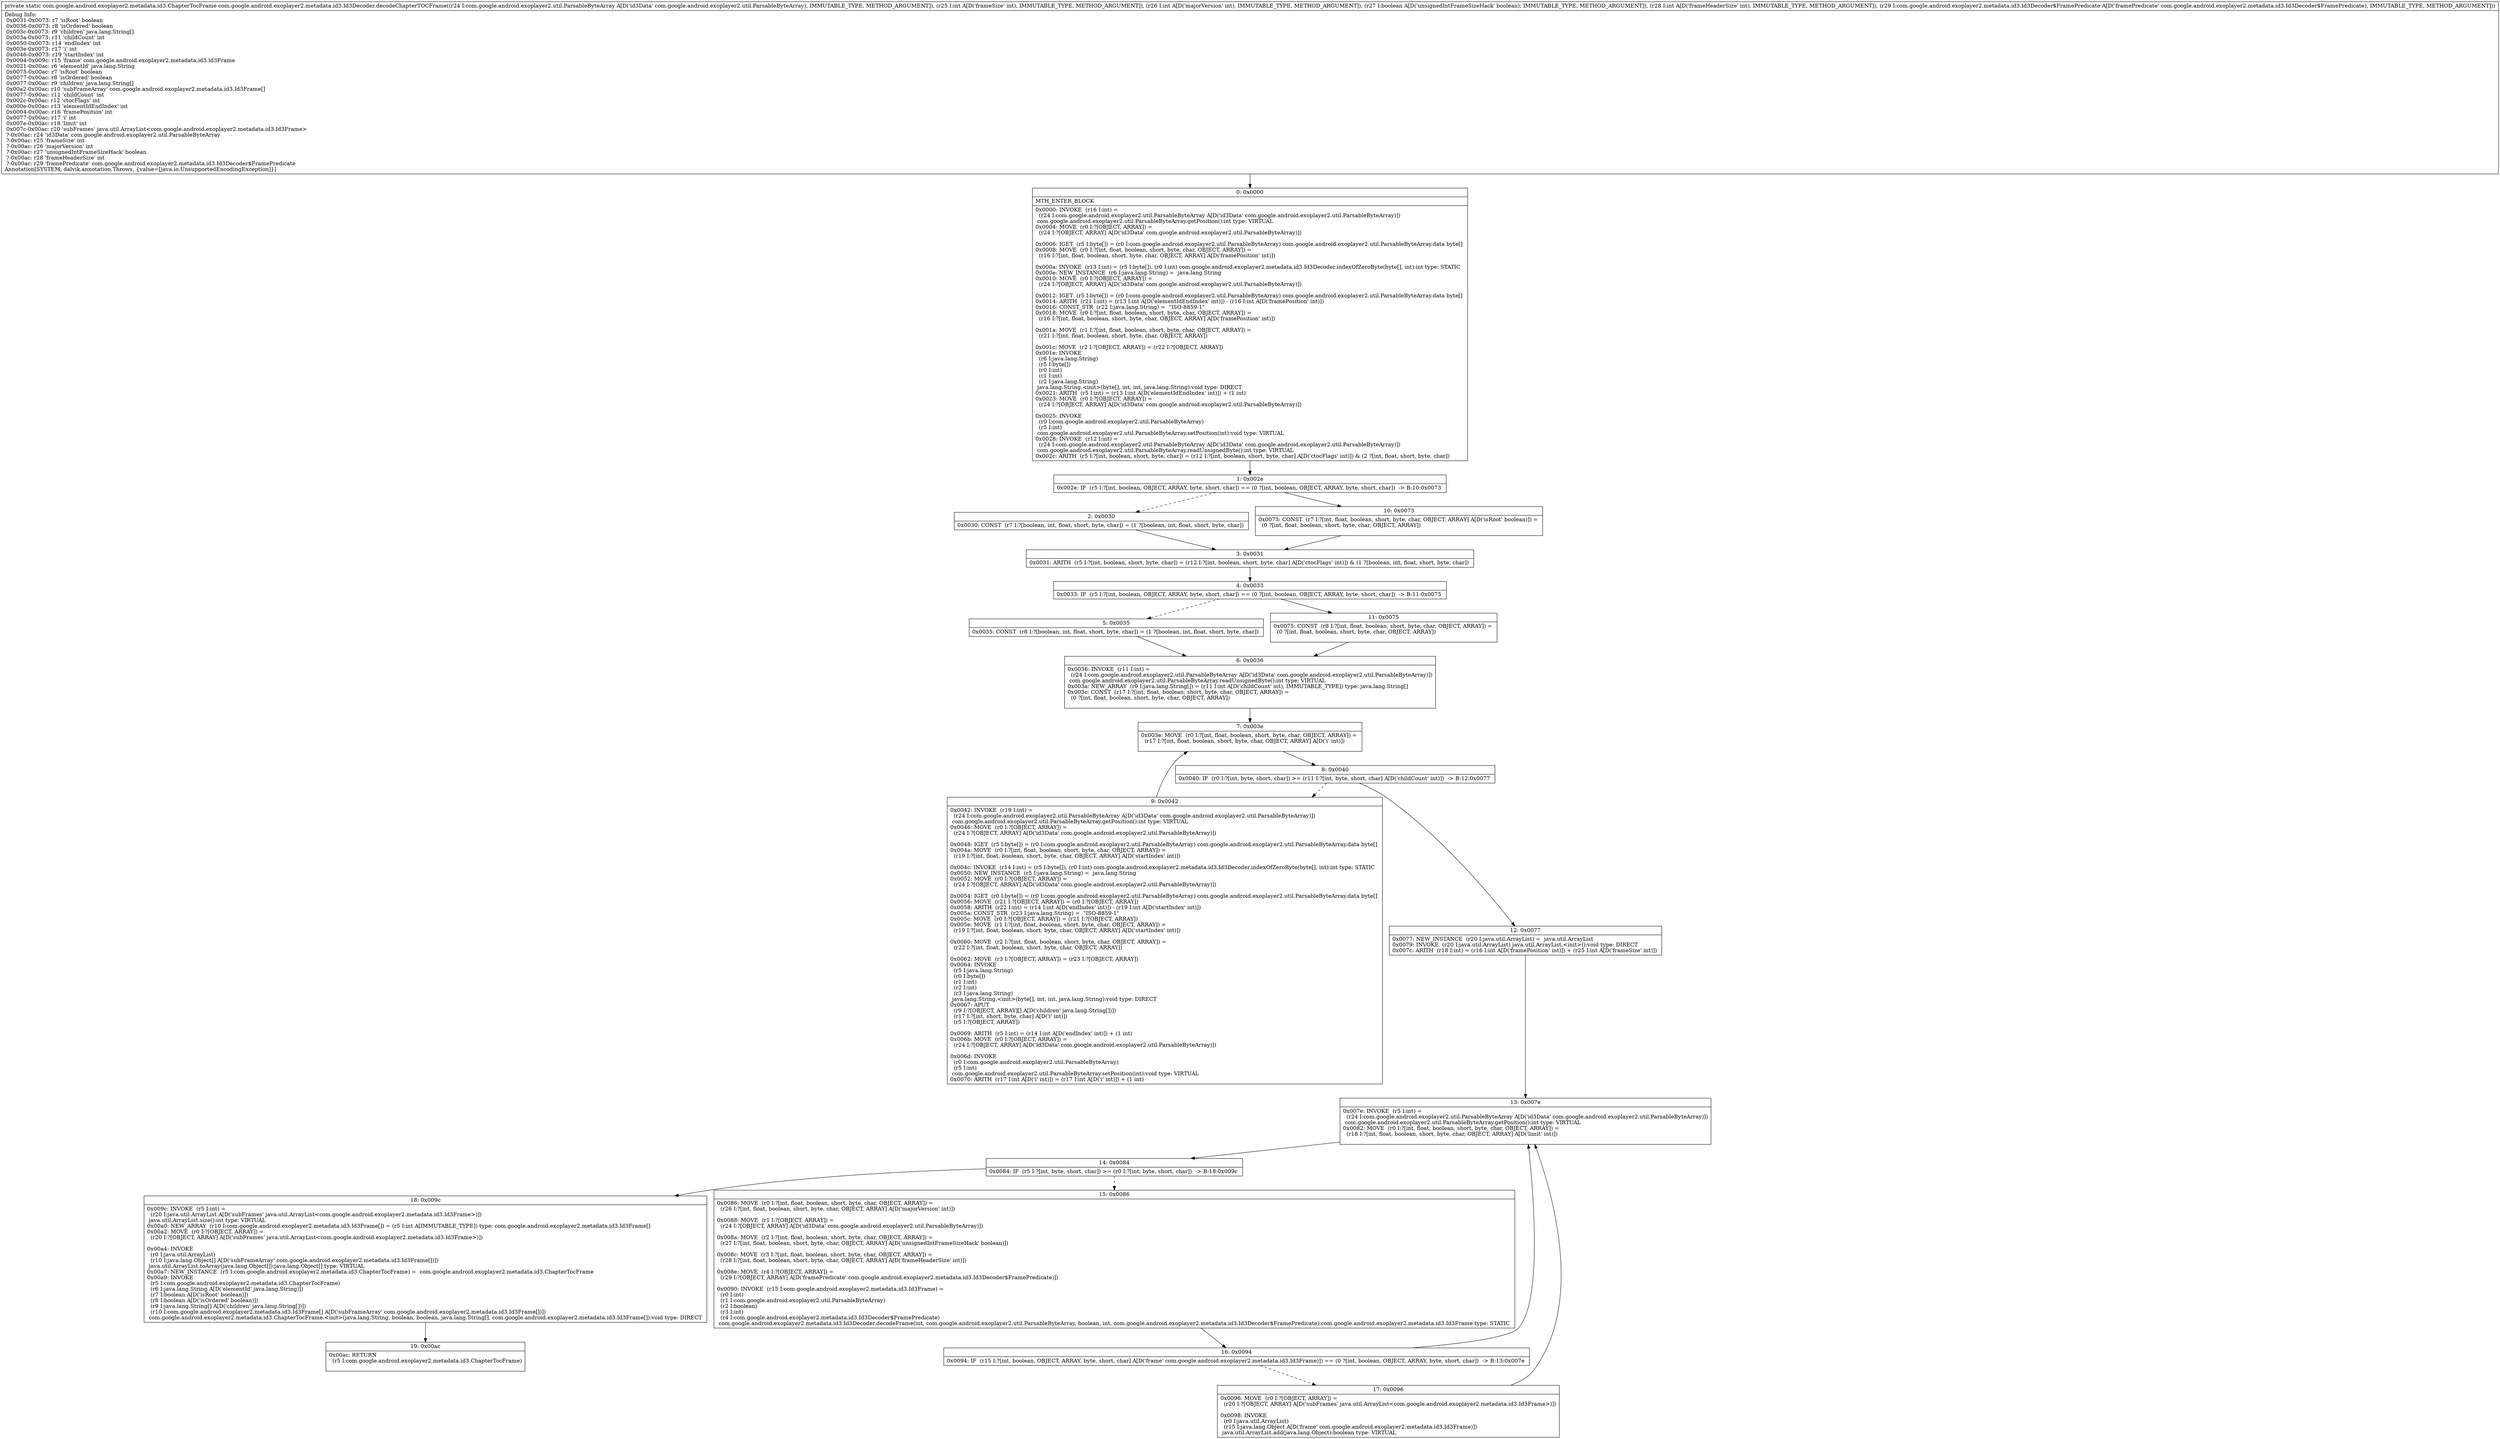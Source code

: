 digraph "CFG forcom.google.android.exoplayer2.metadata.id3.Id3Decoder.decodeChapterTOCFrame(Lcom\/google\/android\/exoplayer2\/util\/ParsableByteArray;IIZILcom\/google\/android\/exoplayer2\/metadata\/id3\/Id3Decoder$FramePredicate;)Lcom\/google\/android\/exoplayer2\/metadata\/id3\/ChapterTocFrame;" {
Node_0 [shape=record,label="{0\:\ 0x0000|MTH_ENTER_BLOCK\l|0x0000: INVOKE  (r16 I:int) = \l  (r24 I:com.google.android.exoplayer2.util.ParsableByteArray A[D('id3Data' com.google.android.exoplayer2.util.ParsableByteArray)])\l com.google.android.exoplayer2.util.ParsableByteArray.getPosition():int type: VIRTUAL \l0x0004: MOVE  (r0 I:?[OBJECT, ARRAY]) = \l  (r24 I:?[OBJECT, ARRAY] A[D('id3Data' com.google.android.exoplayer2.util.ParsableByteArray)])\l \l0x0006: IGET  (r5 I:byte[]) = (r0 I:com.google.android.exoplayer2.util.ParsableByteArray) com.google.android.exoplayer2.util.ParsableByteArray.data byte[] \l0x0008: MOVE  (r0 I:?[int, float, boolean, short, byte, char, OBJECT, ARRAY]) = \l  (r16 I:?[int, float, boolean, short, byte, char, OBJECT, ARRAY] A[D('framePosition' int)])\l \l0x000a: INVOKE  (r13 I:int) = (r5 I:byte[]), (r0 I:int) com.google.android.exoplayer2.metadata.id3.Id3Decoder.indexOfZeroByte(byte[], int):int type: STATIC \l0x000e: NEW_INSTANCE  (r6 I:java.lang.String) =  java.lang.String \l0x0010: MOVE  (r0 I:?[OBJECT, ARRAY]) = \l  (r24 I:?[OBJECT, ARRAY] A[D('id3Data' com.google.android.exoplayer2.util.ParsableByteArray)])\l \l0x0012: IGET  (r5 I:byte[]) = (r0 I:com.google.android.exoplayer2.util.ParsableByteArray) com.google.android.exoplayer2.util.ParsableByteArray.data byte[] \l0x0014: ARITH  (r21 I:int) = (r13 I:int A[D('elementIdEndIndex' int)]) \- (r16 I:int A[D('framePosition' int)]) \l0x0016: CONST_STR  (r22 I:java.lang.String) =  \"ISO\-8859\-1\" \l0x0018: MOVE  (r0 I:?[int, float, boolean, short, byte, char, OBJECT, ARRAY]) = \l  (r16 I:?[int, float, boolean, short, byte, char, OBJECT, ARRAY] A[D('framePosition' int)])\l \l0x001a: MOVE  (r1 I:?[int, float, boolean, short, byte, char, OBJECT, ARRAY]) = \l  (r21 I:?[int, float, boolean, short, byte, char, OBJECT, ARRAY])\l \l0x001c: MOVE  (r2 I:?[OBJECT, ARRAY]) = (r22 I:?[OBJECT, ARRAY]) \l0x001e: INVOKE  \l  (r6 I:java.lang.String)\l  (r5 I:byte[])\l  (r0 I:int)\l  (r1 I:int)\l  (r2 I:java.lang.String)\l java.lang.String.\<init\>(byte[], int, int, java.lang.String):void type: DIRECT \l0x0021: ARITH  (r5 I:int) = (r13 I:int A[D('elementIdEndIndex' int)]) + (1 int) \l0x0023: MOVE  (r0 I:?[OBJECT, ARRAY]) = \l  (r24 I:?[OBJECT, ARRAY] A[D('id3Data' com.google.android.exoplayer2.util.ParsableByteArray)])\l \l0x0025: INVOKE  \l  (r0 I:com.google.android.exoplayer2.util.ParsableByteArray)\l  (r5 I:int)\l com.google.android.exoplayer2.util.ParsableByteArray.setPosition(int):void type: VIRTUAL \l0x0028: INVOKE  (r12 I:int) = \l  (r24 I:com.google.android.exoplayer2.util.ParsableByteArray A[D('id3Data' com.google.android.exoplayer2.util.ParsableByteArray)])\l com.google.android.exoplayer2.util.ParsableByteArray.readUnsignedByte():int type: VIRTUAL \l0x002c: ARITH  (r5 I:?[int, boolean, short, byte, char]) = (r12 I:?[int, boolean, short, byte, char] A[D('ctocFlags' int)]) & (2 ?[int, float, short, byte, char]) \l}"];
Node_1 [shape=record,label="{1\:\ 0x002e|0x002e: IF  (r5 I:?[int, boolean, OBJECT, ARRAY, byte, short, char]) == (0 ?[int, boolean, OBJECT, ARRAY, byte, short, char])  \-\> B:10:0x0073 \l}"];
Node_2 [shape=record,label="{2\:\ 0x0030|0x0030: CONST  (r7 I:?[boolean, int, float, short, byte, char]) = (1 ?[boolean, int, float, short, byte, char]) \l}"];
Node_3 [shape=record,label="{3\:\ 0x0031|0x0031: ARITH  (r5 I:?[int, boolean, short, byte, char]) = (r12 I:?[int, boolean, short, byte, char] A[D('ctocFlags' int)]) & (1 ?[boolean, int, float, short, byte, char]) \l}"];
Node_4 [shape=record,label="{4\:\ 0x0033|0x0033: IF  (r5 I:?[int, boolean, OBJECT, ARRAY, byte, short, char]) == (0 ?[int, boolean, OBJECT, ARRAY, byte, short, char])  \-\> B:11:0x0075 \l}"];
Node_5 [shape=record,label="{5\:\ 0x0035|0x0035: CONST  (r8 I:?[boolean, int, float, short, byte, char]) = (1 ?[boolean, int, float, short, byte, char]) \l}"];
Node_6 [shape=record,label="{6\:\ 0x0036|0x0036: INVOKE  (r11 I:int) = \l  (r24 I:com.google.android.exoplayer2.util.ParsableByteArray A[D('id3Data' com.google.android.exoplayer2.util.ParsableByteArray)])\l com.google.android.exoplayer2.util.ParsableByteArray.readUnsignedByte():int type: VIRTUAL \l0x003a: NEW_ARRAY  (r9 I:java.lang.String[]) = (r11 I:int A[D('childCount' int), IMMUTABLE_TYPE]) type: java.lang.String[] \l0x003c: CONST  (r17 I:?[int, float, boolean, short, byte, char, OBJECT, ARRAY]) = \l  (0 ?[int, float, boolean, short, byte, char, OBJECT, ARRAY])\l \l}"];
Node_7 [shape=record,label="{7\:\ 0x003e|0x003e: MOVE  (r0 I:?[int, float, boolean, short, byte, char, OBJECT, ARRAY]) = \l  (r17 I:?[int, float, boolean, short, byte, char, OBJECT, ARRAY] A[D('i' int)])\l \l}"];
Node_8 [shape=record,label="{8\:\ 0x0040|0x0040: IF  (r0 I:?[int, byte, short, char]) \>= (r11 I:?[int, byte, short, char] A[D('childCount' int)])  \-\> B:12:0x0077 \l}"];
Node_9 [shape=record,label="{9\:\ 0x0042|0x0042: INVOKE  (r19 I:int) = \l  (r24 I:com.google.android.exoplayer2.util.ParsableByteArray A[D('id3Data' com.google.android.exoplayer2.util.ParsableByteArray)])\l com.google.android.exoplayer2.util.ParsableByteArray.getPosition():int type: VIRTUAL \l0x0046: MOVE  (r0 I:?[OBJECT, ARRAY]) = \l  (r24 I:?[OBJECT, ARRAY] A[D('id3Data' com.google.android.exoplayer2.util.ParsableByteArray)])\l \l0x0048: IGET  (r5 I:byte[]) = (r0 I:com.google.android.exoplayer2.util.ParsableByteArray) com.google.android.exoplayer2.util.ParsableByteArray.data byte[] \l0x004a: MOVE  (r0 I:?[int, float, boolean, short, byte, char, OBJECT, ARRAY]) = \l  (r19 I:?[int, float, boolean, short, byte, char, OBJECT, ARRAY] A[D('startIndex' int)])\l \l0x004c: INVOKE  (r14 I:int) = (r5 I:byte[]), (r0 I:int) com.google.android.exoplayer2.metadata.id3.Id3Decoder.indexOfZeroByte(byte[], int):int type: STATIC \l0x0050: NEW_INSTANCE  (r5 I:java.lang.String) =  java.lang.String \l0x0052: MOVE  (r0 I:?[OBJECT, ARRAY]) = \l  (r24 I:?[OBJECT, ARRAY] A[D('id3Data' com.google.android.exoplayer2.util.ParsableByteArray)])\l \l0x0054: IGET  (r0 I:byte[]) = (r0 I:com.google.android.exoplayer2.util.ParsableByteArray) com.google.android.exoplayer2.util.ParsableByteArray.data byte[] \l0x0056: MOVE  (r21 I:?[OBJECT, ARRAY]) = (r0 I:?[OBJECT, ARRAY]) \l0x0058: ARITH  (r22 I:int) = (r14 I:int A[D('endIndex' int)]) \- (r19 I:int A[D('startIndex' int)]) \l0x005a: CONST_STR  (r23 I:java.lang.String) =  \"ISO\-8859\-1\" \l0x005c: MOVE  (r0 I:?[OBJECT, ARRAY]) = (r21 I:?[OBJECT, ARRAY]) \l0x005e: MOVE  (r1 I:?[int, float, boolean, short, byte, char, OBJECT, ARRAY]) = \l  (r19 I:?[int, float, boolean, short, byte, char, OBJECT, ARRAY] A[D('startIndex' int)])\l \l0x0060: MOVE  (r2 I:?[int, float, boolean, short, byte, char, OBJECT, ARRAY]) = \l  (r22 I:?[int, float, boolean, short, byte, char, OBJECT, ARRAY])\l \l0x0062: MOVE  (r3 I:?[OBJECT, ARRAY]) = (r23 I:?[OBJECT, ARRAY]) \l0x0064: INVOKE  \l  (r5 I:java.lang.String)\l  (r0 I:byte[])\l  (r1 I:int)\l  (r2 I:int)\l  (r3 I:java.lang.String)\l java.lang.String.\<init\>(byte[], int, int, java.lang.String):void type: DIRECT \l0x0067: APUT  \l  (r9 I:?[OBJECT, ARRAY][] A[D('children' java.lang.String[])])\l  (r17 I:?[int, short, byte, char] A[D('i' int)])\l  (r5 I:?[OBJECT, ARRAY])\l \l0x0069: ARITH  (r5 I:int) = (r14 I:int A[D('endIndex' int)]) + (1 int) \l0x006b: MOVE  (r0 I:?[OBJECT, ARRAY]) = \l  (r24 I:?[OBJECT, ARRAY] A[D('id3Data' com.google.android.exoplayer2.util.ParsableByteArray)])\l \l0x006d: INVOKE  \l  (r0 I:com.google.android.exoplayer2.util.ParsableByteArray)\l  (r5 I:int)\l com.google.android.exoplayer2.util.ParsableByteArray.setPosition(int):void type: VIRTUAL \l0x0070: ARITH  (r17 I:int A[D('i' int)]) = (r17 I:int A[D('i' int)]) + (1 int) \l}"];
Node_10 [shape=record,label="{10\:\ 0x0073|0x0073: CONST  (r7 I:?[int, float, boolean, short, byte, char, OBJECT, ARRAY] A[D('isRoot' boolean)]) = \l  (0 ?[int, float, boolean, short, byte, char, OBJECT, ARRAY])\l \l}"];
Node_11 [shape=record,label="{11\:\ 0x0075|0x0075: CONST  (r8 I:?[int, float, boolean, short, byte, char, OBJECT, ARRAY]) = \l  (0 ?[int, float, boolean, short, byte, char, OBJECT, ARRAY])\l \l}"];
Node_12 [shape=record,label="{12\:\ 0x0077|0x0077: NEW_INSTANCE  (r20 I:java.util.ArrayList) =  java.util.ArrayList \l0x0079: INVOKE  (r20 I:java.util.ArrayList) java.util.ArrayList.\<init\>():void type: DIRECT \l0x007c: ARITH  (r18 I:int) = (r16 I:int A[D('framePosition' int)]) + (r25 I:int A[D('frameSize' int)]) \l}"];
Node_13 [shape=record,label="{13\:\ 0x007e|0x007e: INVOKE  (r5 I:int) = \l  (r24 I:com.google.android.exoplayer2.util.ParsableByteArray A[D('id3Data' com.google.android.exoplayer2.util.ParsableByteArray)])\l com.google.android.exoplayer2.util.ParsableByteArray.getPosition():int type: VIRTUAL \l0x0082: MOVE  (r0 I:?[int, float, boolean, short, byte, char, OBJECT, ARRAY]) = \l  (r18 I:?[int, float, boolean, short, byte, char, OBJECT, ARRAY] A[D('limit' int)])\l \l}"];
Node_14 [shape=record,label="{14\:\ 0x0084|0x0084: IF  (r5 I:?[int, byte, short, char]) \>= (r0 I:?[int, byte, short, char])  \-\> B:18:0x009c \l}"];
Node_15 [shape=record,label="{15\:\ 0x0086|0x0086: MOVE  (r0 I:?[int, float, boolean, short, byte, char, OBJECT, ARRAY]) = \l  (r26 I:?[int, float, boolean, short, byte, char, OBJECT, ARRAY] A[D('majorVersion' int)])\l \l0x0088: MOVE  (r1 I:?[OBJECT, ARRAY]) = \l  (r24 I:?[OBJECT, ARRAY] A[D('id3Data' com.google.android.exoplayer2.util.ParsableByteArray)])\l \l0x008a: MOVE  (r2 I:?[int, float, boolean, short, byte, char, OBJECT, ARRAY]) = \l  (r27 I:?[int, float, boolean, short, byte, char, OBJECT, ARRAY] A[D('unsignedIntFrameSizeHack' boolean)])\l \l0x008c: MOVE  (r3 I:?[int, float, boolean, short, byte, char, OBJECT, ARRAY]) = \l  (r28 I:?[int, float, boolean, short, byte, char, OBJECT, ARRAY] A[D('frameHeaderSize' int)])\l \l0x008e: MOVE  (r4 I:?[OBJECT, ARRAY]) = \l  (r29 I:?[OBJECT, ARRAY] A[D('framePredicate' com.google.android.exoplayer2.metadata.id3.Id3Decoder$FramePredicate)])\l \l0x0090: INVOKE  (r15 I:com.google.android.exoplayer2.metadata.id3.Id3Frame) = \l  (r0 I:int)\l  (r1 I:com.google.android.exoplayer2.util.ParsableByteArray)\l  (r2 I:boolean)\l  (r3 I:int)\l  (r4 I:com.google.android.exoplayer2.metadata.id3.Id3Decoder$FramePredicate)\l com.google.android.exoplayer2.metadata.id3.Id3Decoder.decodeFrame(int, com.google.android.exoplayer2.util.ParsableByteArray, boolean, int, com.google.android.exoplayer2.metadata.id3.Id3Decoder$FramePredicate):com.google.android.exoplayer2.metadata.id3.Id3Frame type: STATIC \l}"];
Node_16 [shape=record,label="{16\:\ 0x0094|0x0094: IF  (r15 I:?[int, boolean, OBJECT, ARRAY, byte, short, char] A[D('frame' com.google.android.exoplayer2.metadata.id3.Id3Frame)]) == (0 ?[int, boolean, OBJECT, ARRAY, byte, short, char])  \-\> B:13:0x007e \l}"];
Node_17 [shape=record,label="{17\:\ 0x0096|0x0096: MOVE  (r0 I:?[OBJECT, ARRAY]) = \l  (r20 I:?[OBJECT, ARRAY] A[D('subFrames' java.util.ArrayList\<com.google.android.exoplayer2.metadata.id3.Id3Frame\>)])\l \l0x0098: INVOKE  \l  (r0 I:java.util.ArrayList)\l  (r15 I:java.lang.Object A[D('frame' com.google.android.exoplayer2.metadata.id3.Id3Frame)])\l java.util.ArrayList.add(java.lang.Object):boolean type: VIRTUAL \l}"];
Node_18 [shape=record,label="{18\:\ 0x009c|0x009c: INVOKE  (r5 I:int) = \l  (r20 I:java.util.ArrayList A[D('subFrames' java.util.ArrayList\<com.google.android.exoplayer2.metadata.id3.Id3Frame\>)])\l java.util.ArrayList.size():int type: VIRTUAL \l0x00a0: NEW_ARRAY  (r10 I:com.google.android.exoplayer2.metadata.id3.Id3Frame[]) = (r5 I:int A[IMMUTABLE_TYPE]) type: com.google.android.exoplayer2.metadata.id3.Id3Frame[] \l0x00a2: MOVE  (r0 I:?[OBJECT, ARRAY]) = \l  (r20 I:?[OBJECT, ARRAY] A[D('subFrames' java.util.ArrayList\<com.google.android.exoplayer2.metadata.id3.Id3Frame\>)])\l \l0x00a4: INVOKE  \l  (r0 I:java.util.ArrayList)\l  (r10 I:java.lang.Object[] A[D('subFrameArray' com.google.android.exoplayer2.metadata.id3.Id3Frame[])])\l java.util.ArrayList.toArray(java.lang.Object[]):java.lang.Object[] type: VIRTUAL \l0x00a7: NEW_INSTANCE  (r5 I:com.google.android.exoplayer2.metadata.id3.ChapterTocFrame) =  com.google.android.exoplayer2.metadata.id3.ChapterTocFrame \l0x00a9: INVOKE  \l  (r5 I:com.google.android.exoplayer2.metadata.id3.ChapterTocFrame)\l  (r6 I:java.lang.String A[D('elementId' java.lang.String)])\l  (r7 I:boolean A[D('isRoot' boolean)])\l  (r8 I:boolean A[D('isOrdered' boolean)])\l  (r9 I:java.lang.String[] A[D('children' java.lang.String[])])\l  (r10 I:com.google.android.exoplayer2.metadata.id3.Id3Frame[] A[D('subFrameArray' com.google.android.exoplayer2.metadata.id3.Id3Frame[])])\l com.google.android.exoplayer2.metadata.id3.ChapterTocFrame.\<init\>(java.lang.String, boolean, boolean, java.lang.String[], com.google.android.exoplayer2.metadata.id3.Id3Frame[]):void type: DIRECT \l}"];
Node_19 [shape=record,label="{19\:\ 0x00ac|0x00ac: RETURN  \l  (r5 I:com.google.android.exoplayer2.metadata.id3.ChapterTocFrame)\l \l}"];
MethodNode[shape=record,label="{private static com.google.android.exoplayer2.metadata.id3.ChapterTocFrame com.google.android.exoplayer2.metadata.id3.Id3Decoder.decodeChapterTOCFrame((r24 I:com.google.android.exoplayer2.util.ParsableByteArray A[D('id3Data' com.google.android.exoplayer2.util.ParsableByteArray), IMMUTABLE_TYPE, METHOD_ARGUMENT]), (r25 I:int A[D('frameSize' int), IMMUTABLE_TYPE, METHOD_ARGUMENT]), (r26 I:int A[D('majorVersion' int), IMMUTABLE_TYPE, METHOD_ARGUMENT]), (r27 I:boolean A[D('unsignedIntFrameSizeHack' boolean), IMMUTABLE_TYPE, METHOD_ARGUMENT]), (r28 I:int A[D('frameHeaderSize' int), IMMUTABLE_TYPE, METHOD_ARGUMENT]), (r29 I:com.google.android.exoplayer2.metadata.id3.Id3Decoder$FramePredicate A[D('framePredicate' com.google.android.exoplayer2.metadata.id3.Id3Decoder$FramePredicate), IMMUTABLE_TYPE, METHOD_ARGUMENT]))  | Debug Info:\l  0x0031\-0x0073: r7 'isRoot' boolean\l  0x0036\-0x0073: r8 'isOrdered' boolean\l  0x003c\-0x0073: r9 'children' java.lang.String[]\l  0x003a\-0x0073: r11 'childCount' int\l  0x0050\-0x0073: r14 'endIndex' int\l  0x003e\-0x0073: r17 'i' int\l  0x0046\-0x0073: r19 'startIndex' int\l  0x0094\-0x009c: r15 'frame' com.google.android.exoplayer2.metadata.id3.Id3Frame\l  0x0021\-0x00ac: r6 'elementId' java.lang.String\l  0x0075\-0x00ac: r7 'isRoot' boolean\l  0x0077\-0x00ac: r8 'isOrdered' boolean\l  0x0077\-0x00ac: r9 'children' java.lang.String[]\l  0x00a2\-0x00ac: r10 'subFrameArray' com.google.android.exoplayer2.metadata.id3.Id3Frame[]\l  0x0077\-0x00ac: r11 'childCount' int\l  0x002c\-0x00ac: r12 'ctocFlags' int\l  0x000e\-0x00ac: r13 'elementIdEndIndex' int\l  0x0004\-0x00ac: r16 'framePosition' int\l  0x0077\-0x00ac: r17 'i' int\l  0x007e\-0x00ac: r18 'limit' int\l  0x007c\-0x00ac: r20 'subFrames' java.util.ArrayList\<com.google.android.exoplayer2.metadata.id3.Id3Frame\>\l  ?\-0x00ac: r24 'id3Data' com.google.android.exoplayer2.util.ParsableByteArray\l  ?\-0x00ac: r25 'frameSize' int\l  ?\-0x00ac: r26 'majorVersion' int\l  ?\-0x00ac: r27 'unsignedIntFrameSizeHack' boolean\l  ?\-0x00ac: r28 'frameHeaderSize' int\l  ?\-0x00ac: r29 'framePredicate' com.google.android.exoplayer2.metadata.id3.Id3Decoder$FramePredicate\lAnnotation[SYSTEM, dalvik.annotation.Throws, \{value=[java.io.UnsupportedEncodingException]\}]\l}"];
MethodNode -> Node_0;
Node_0 -> Node_1;
Node_1 -> Node_2[style=dashed];
Node_1 -> Node_10;
Node_2 -> Node_3;
Node_3 -> Node_4;
Node_4 -> Node_5[style=dashed];
Node_4 -> Node_11;
Node_5 -> Node_6;
Node_6 -> Node_7;
Node_7 -> Node_8;
Node_8 -> Node_9[style=dashed];
Node_8 -> Node_12;
Node_9 -> Node_7;
Node_10 -> Node_3;
Node_11 -> Node_6;
Node_12 -> Node_13;
Node_13 -> Node_14;
Node_14 -> Node_15[style=dashed];
Node_14 -> Node_18;
Node_15 -> Node_16;
Node_16 -> Node_13;
Node_16 -> Node_17[style=dashed];
Node_17 -> Node_13;
Node_18 -> Node_19;
}

